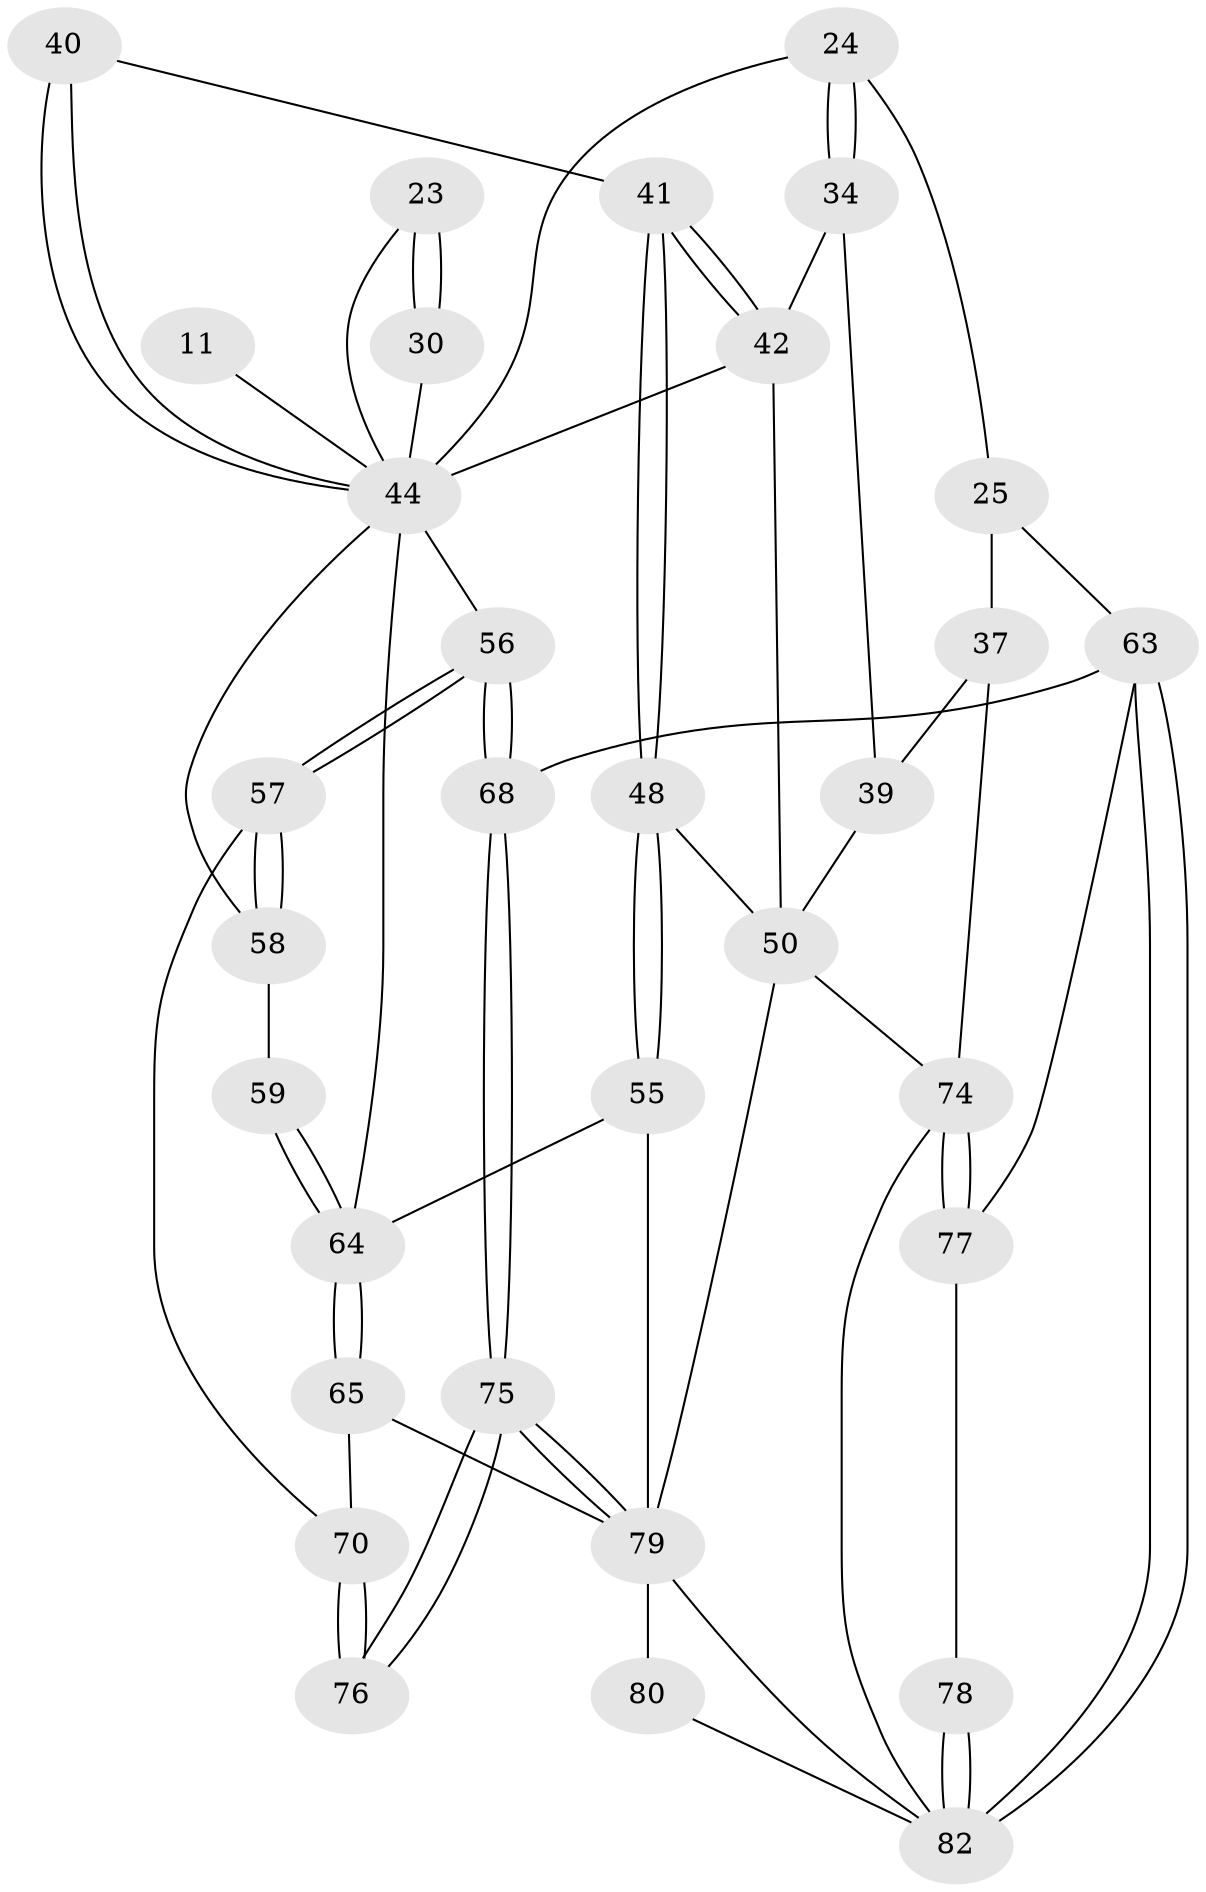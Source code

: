 // original degree distribution, {3: 0.024390243902439025, 4: 0.21951219512195122, 5: 0.5609756097560976, 6: 0.1951219512195122}
// Generated by graph-tools (version 1.1) at 2025/06/03/04/25 22:06:08]
// undirected, 32 vertices, 70 edges
graph export_dot {
graph [start="1"]
  node [color=gray90,style=filled];
  11 [pos="+0.5446931662793484+0.1310583367588486"];
  23 [pos="+0.7461788411372381+0.21056446770753584"];
  24 [pos="+0.3141337380988476+0.27854395134134236",super="+21"];
  25 [pos="+0.16634867664221736+0.20789043255736278",super="+18+19+9"];
  30 [pos="+0.6297319420541482+0.30474319642422437",super="+16+15"];
  34 [pos="+0.3245777545651013+0.32979996891616153"];
  37 [pos="+0+0.37702156272446596",super="+36"];
  39 [pos="+0.1607493226050802+0.4519189150166759",super="+38"];
  40 [pos="+0.6376688563253813+0.35857623543662887"];
  41 [pos="+0.5110306787449899+0.5006086080082409"];
  42 [pos="+0.4906512542302268+0.43388846771824485",super="+33"];
  44 [pos="+0.6995009607086929+0.5108784634328225",super="+43+35+13"];
  48 [pos="+0.5164525049612652+0.5525615984292697"];
  50 [pos="+0.19930896742396648+0.6625468638424944",super="+47+49"];
  55 [pos="+0.524161681240768+0.5568239817313312"];
  56 [pos="+1+0.7188844404884861",super="+27+26+14"];
  57 [pos="+0.9132025287444384+0.7557626814788059"];
  58 [pos="+0.8378121090804266+0.6965250456987534"];
  59 [pos="+0.7671729644400209+0.6775625470283947"];
  63 [pos="+0+1",super="+5"];
  64 [pos="+0.6133779142127658+0.7625767063116821",super="+54+53"];
  65 [pos="+0.6030464443852451+0.8064147036723136"];
  68 [pos="+1+1",super="+4"];
  70 [pos="+0.7538831053397269+0.84686567878151",super="+69"];
  74 [pos="+0.14408113593032865+0.8130776225162653",super="+51+52"];
  75 [pos="+0.8316175454278354+1"];
  76 [pos="+0.8172427095429201+1"];
  77 [pos="+0.09600246952582758+0.883684752002025",super="+62"];
  78 [pos="+0.17089735705975204+1"];
  79 [pos="+0.5910849185197858+1",super="+71"];
  80 [pos="+0.32216399986170796+1"];
  82 [pos="+0.25329888074262824+1",super="+81+73"];
  11 -- 44 [weight=3];
  23 -- 30 [weight=2];
  23 -- 30;
  23 -- 44;
  24 -- 25 [weight=2];
  24 -- 34;
  24 -- 34;
  24 -- 44 [weight=2];
  25 -- 37 [weight=2];
  25 -- 63 [weight=2];
  30 -- 44 [weight=3];
  34 -- 42;
  34 -- 39;
  37 -- 39;
  37 -- 74;
  39 -- 50 [weight=2];
  40 -- 41;
  40 -- 44 [weight=2];
  40 -- 44;
  41 -- 42;
  41 -- 42;
  41 -- 48;
  41 -- 48;
  42 -- 50;
  42 -- 44;
  44 -- 64;
  44 -- 56 [weight=3];
  44 -- 58;
  48 -- 55;
  48 -- 55;
  48 -- 50;
  50 -- 79 [weight=2];
  50 -- 74;
  55 -- 64;
  55 -- 79;
  56 -- 57;
  56 -- 57;
  56 -- 68 [weight=3];
  56 -- 68;
  57 -- 58;
  57 -- 58;
  57 -- 70;
  58 -- 59;
  59 -- 64 [weight=2];
  59 -- 64;
  63 -- 82;
  63 -- 82;
  63 -- 68 [weight=2];
  63 -- 77;
  64 -- 65;
  64 -- 65;
  65 -- 70;
  65 -- 79;
  68 -- 75;
  68 -- 75;
  70 -- 76 [weight=2];
  70 -- 76;
  74 -- 77 [weight=2];
  74 -- 77;
  74 -- 82;
  75 -- 76;
  75 -- 76;
  75 -- 79;
  75 -- 79;
  77 -- 78;
  78 -- 82 [weight=2];
  78 -- 82;
  79 -- 80 [weight=2];
  79 -- 82;
  80 -- 82;
}
